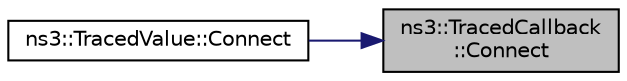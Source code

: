 digraph "ns3::TracedCallback::Connect"
{
 // LATEX_PDF_SIZE
  edge [fontname="Helvetica",fontsize="10",labelfontname="Helvetica",labelfontsize="10"];
  node [fontname="Helvetica",fontsize="10",shape=record];
  rankdir="RL";
  Node1 [label="ns3::TracedCallback\l::Connect",height=0.2,width=0.4,color="black", fillcolor="grey75", style="filled", fontcolor="black",tooltip="Append a Callback to the chain with a context."];
  Node1 -> Node2 [dir="back",color="midnightblue",fontsize="10",style="solid",fontname="Helvetica"];
  Node2 [label="ns3::TracedValue::Connect",height=0.2,width=0.4,color="black", fillcolor="white", style="filled",URL="$classns3_1_1_traced_value.html#a7532de2f2780e3e80cd2cae1d06ea060",tooltip="Connect a Callback with a context string."];
}
